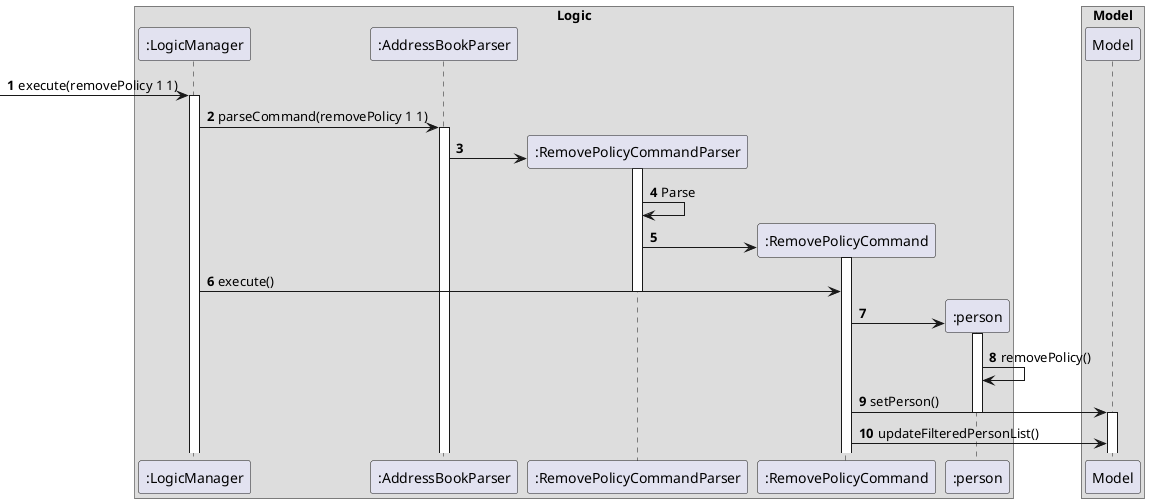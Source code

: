 @startuml
'https://plantuml.com/sequence-diagram

box Logic
participant ":LogicManager" as LogicManager
participant ":AddressBookParser" as AddressBookParser
participant ":RemovePolicyCommandParser" as RemovePolicyCommandParser
participant ":RemovePolicyCommand" as RemovePolicyCommand
participant ":person" as Person
end box

autonumber
[->LogicManager : execute(removePolicy 1 1)
activate LogicManager

LogicManager -> AddressBookParser : parseCommand(removePolicy 1 1)
activate AddressBookParser

create RemovePolicyCommandParser
AddressBookParser -> RemovePolicyCommandParser:
activate RemovePolicyCommandParser

RemovePolicyCommandParser -> RemovePolicyCommandParser : Parse

create RemovePolicyCommand
RemovePolicyCommandParser -> RemovePolicyCommand
activate RemovePolicyCommand
LogicManager -> RemovePolicyCommand : execute()
deactivate RemovePolicyCommandParser

create Person
RemovePolicyCommand -> Person :
activate Person
Person -> Person : removePolicy()

RemovePolicyCommand -> Model : setPerson()
deactivate Person
activate Model
RemovePolicyCommand -> Model : updateFilteredPersonList()

box Model
participant ":Model" as Model
end box
@enduml
